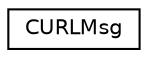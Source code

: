 digraph "Graphical Class Hierarchy"
{
 // LATEX_PDF_SIZE
  edge [fontname="Helvetica",fontsize="10",labelfontname="Helvetica",labelfontsize="10"];
  node [fontname="Helvetica",fontsize="10",shape=record];
  rankdir="LR";
  Node0 [label="CURLMsg",height=0.2,width=0.4,color="black", fillcolor="white", style="filled",URL="$struct_c_u_r_l_msg.html",tooltip=" "];
}
